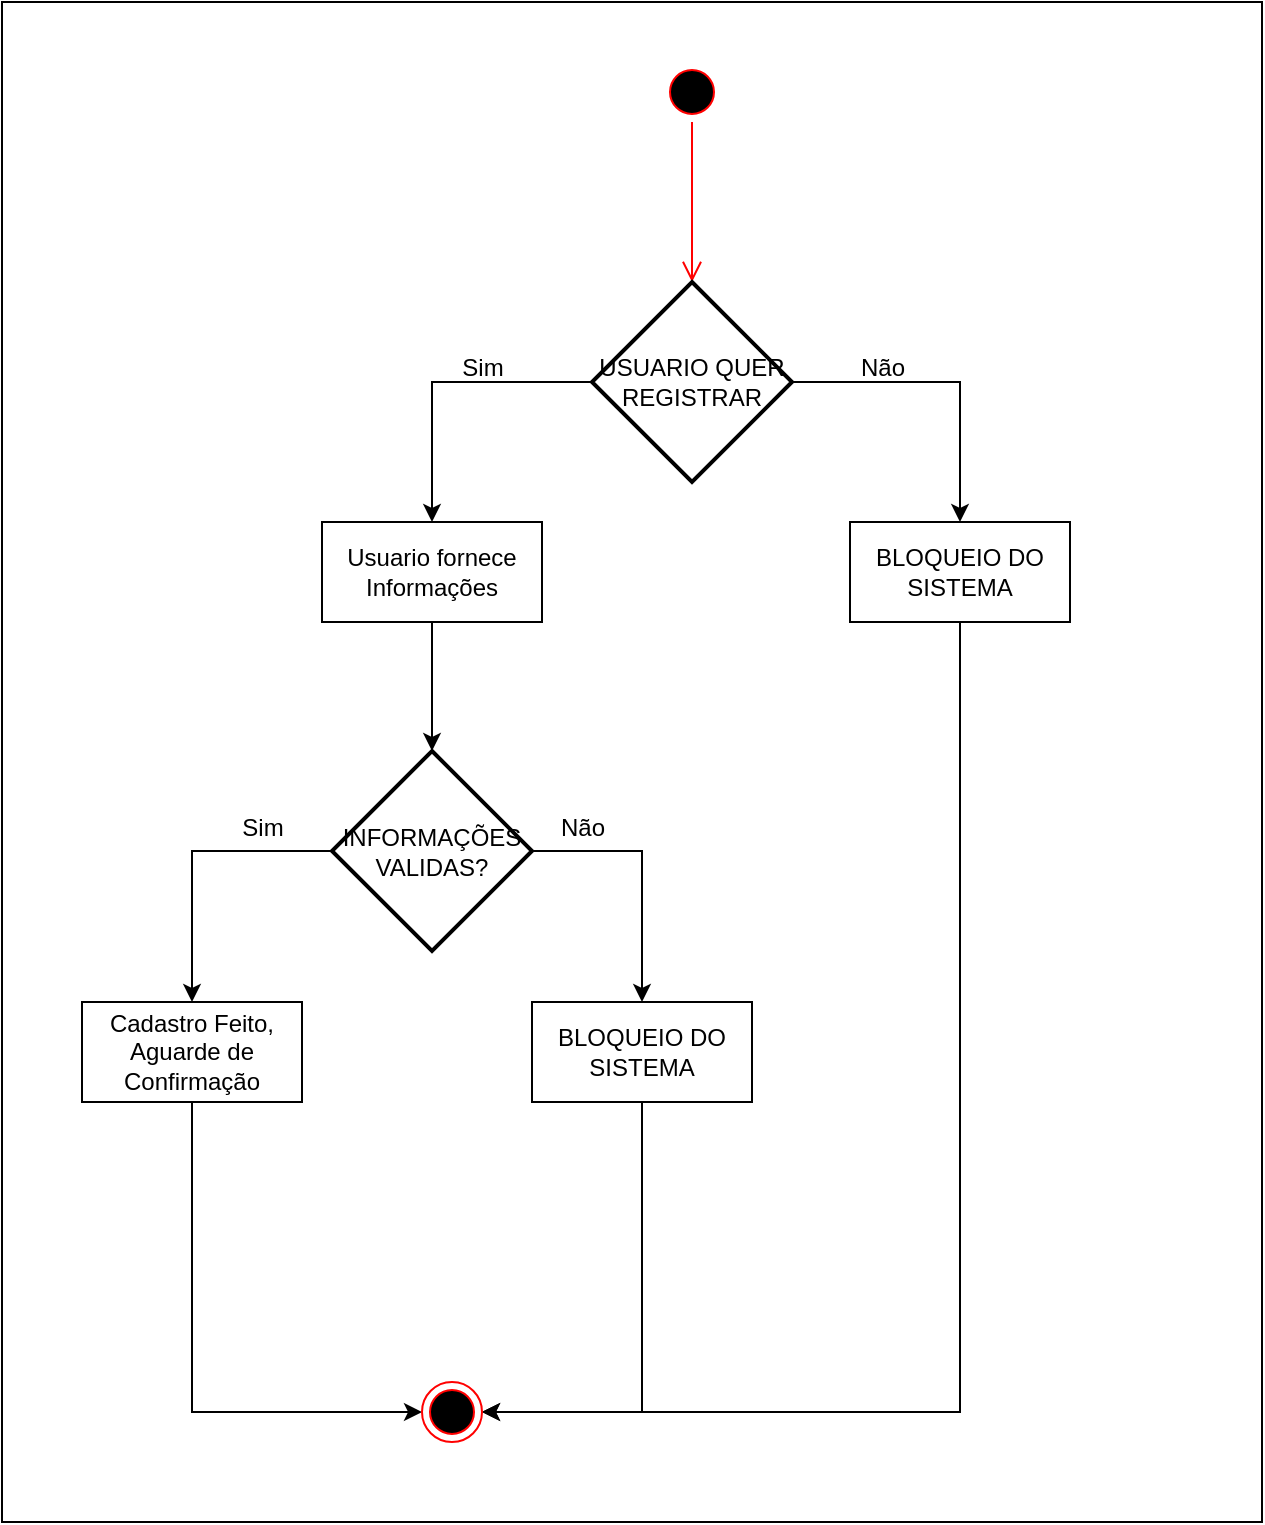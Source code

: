<mxfile version="24.7.7">
  <diagram name="Página-1" id="_eFtoGg1Sw4uJ81yzZ4d">
    <mxGraphModel dx="1616" dy="859" grid="1" gridSize="10" guides="1" tooltips="1" connect="1" arrows="1" fold="1" page="1" pageScale="1" pageWidth="827" pageHeight="1169" math="0" shadow="0">
      <root>
        <mxCell id="0" />
        <mxCell id="1" parent="0" />
        <mxCell id="PDH9jdPEW_UjpKn51FQ6-25" value="&lt;div&gt;&lt;br&gt;&lt;/div&gt;&lt;div&gt;&lt;br&gt;&lt;/div&gt;" style="html=1;whiteSpace=wrap;" vertex="1" parent="1">
          <mxGeometry x="-120" y="160" width="630" height="760" as="geometry" />
        </mxCell>
        <mxCell id="PDH9jdPEW_UjpKn51FQ6-1" value="" style="ellipse;html=1;shape=startState;fillColor=#000000;strokeColor=#ff0000;" vertex="1" parent="1">
          <mxGeometry x="210" y="190" width="30" height="30" as="geometry" />
        </mxCell>
        <mxCell id="PDH9jdPEW_UjpKn51FQ6-2" value="" style="edgeStyle=orthogonalEdgeStyle;html=1;verticalAlign=bottom;endArrow=open;endSize=8;strokeColor=#ff0000;rounded=0;" edge="1" source="PDH9jdPEW_UjpKn51FQ6-1" parent="1">
          <mxGeometry relative="1" as="geometry">
            <mxPoint x="225" y="300" as="targetPoint" />
          </mxGeometry>
        </mxCell>
        <mxCell id="PDH9jdPEW_UjpKn51FQ6-7" style="edgeStyle=orthogonalEdgeStyle;rounded=0;orthogonalLoop=1;jettySize=auto;html=1;exitX=1;exitY=0.5;exitDx=0;exitDy=0;exitPerimeter=0;entryX=0.5;entryY=0;entryDx=0;entryDy=0;" edge="1" parent="1" source="PDH9jdPEW_UjpKn51FQ6-4" target="PDH9jdPEW_UjpKn51FQ6-6">
          <mxGeometry relative="1" as="geometry" />
        </mxCell>
        <mxCell id="PDH9jdPEW_UjpKn51FQ6-8" style="edgeStyle=orthogonalEdgeStyle;rounded=0;orthogonalLoop=1;jettySize=auto;html=1;exitX=0;exitY=0.5;exitDx=0;exitDy=0;exitPerimeter=0;entryX=0.5;entryY=0;entryDx=0;entryDy=0;" edge="1" parent="1" source="PDH9jdPEW_UjpKn51FQ6-4" target="PDH9jdPEW_UjpKn51FQ6-5">
          <mxGeometry relative="1" as="geometry" />
        </mxCell>
        <mxCell id="PDH9jdPEW_UjpKn51FQ6-4" value="USUARIO QUER REGISTRAR" style="strokeWidth=2;html=1;shape=mxgraph.flowchart.decision;whiteSpace=wrap;" vertex="1" parent="1">
          <mxGeometry x="175" y="300" width="100" height="100" as="geometry" />
        </mxCell>
        <mxCell id="PDH9jdPEW_UjpKn51FQ6-5" value="&lt;div&gt;Usuario fornece Informações&lt;/div&gt;" style="html=1;whiteSpace=wrap;" vertex="1" parent="1">
          <mxGeometry x="40" y="420" width="110" height="50" as="geometry" />
        </mxCell>
        <mxCell id="PDH9jdPEW_UjpKn51FQ6-24" style="edgeStyle=orthogonalEdgeStyle;rounded=0;orthogonalLoop=1;jettySize=auto;html=1;exitX=0.5;exitY=1;exitDx=0;exitDy=0;entryX=1;entryY=0.5;entryDx=0;entryDy=0;" edge="1" parent="1" source="PDH9jdPEW_UjpKn51FQ6-6" target="PDH9jdPEW_UjpKn51FQ6-19">
          <mxGeometry relative="1" as="geometry" />
        </mxCell>
        <mxCell id="PDH9jdPEW_UjpKn51FQ6-6" value="BLOQUEIO DO SISTEMA" style="html=1;whiteSpace=wrap;" vertex="1" parent="1">
          <mxGeometry x="304" y="420" width="110" height="50" as="geometry" />
        </mxCell>
        <mxCell id="PDH9jdPEW_UjpKn51FQ6-9" value="Sim" style="text;html=1;align=center;verticalAlign=middle;resizable=0;points=[];autosize=1;strokeColor=none;fillColor=none;" vertex="1" parent="1">
          <mxGeometry x="95" y="328" width="50" height="30" as="geometry" />
        </mxCell>
        <mxCell id="PDH9jdPEW_UjpKn51FQ6-10" value="Não" style="text;html=1;align=center;verticalAlign=middle;resizable=0;points=[];autosize=1;strokeColor=none;fillColor=none;" vertex="1" parent="1">
          <mxGeometry x="295" y="328" width="50" height="30" as="geometry" />
        </mxCell>
        <mxCell id="PDH9jdPEW_UjpKn51FQ6-15" style="edgeStyle=orthogonalEdgeStyle;rounded=0;orthogonalLoop=1;jettySize=auto;html=1;exitX=1;exitY=0.5;exitDx=0;exitDy=0;exitPerimeter=0;entryX=0.5;entryY=0;entryDx=0;entryDy=0;" edge="1" parent="1" source="PDH9jdPEW_UjpKn51FQ6-11" target="PDH9jdPEW_UjpKn51FQ6-14">
          <mxGeometry relative="1" as="geometry" />
        </mxCell>
        <mxCell id="PDH9jdPEW_UjpKn51FQ6-16" style="edgeStyle=orthogonalEdgeStyle;rounded=0;orthogonalLoop=1;jettySize=auto;html=1;exitX=0;exitY=0.5;exitDx=0;exitDy=0;exitPerimeter=0;entryX=0.5;entryY=0;entryDx=0;entryDy=0;" edge="1" parent="1" source="PDH9jdPEW_UjpKn51FQ6-11" target="PDH9jdPEW_UjpKn51FQ6-13">
          <mxGeometry relative="1" as="geometry" />
        </mxCell>
        <mxCell id="PDH9jdPEW_UjpKn51FQ6-11" value="INFORMAÇÕES VALIDAS?" style="strokeWidth=2;html=1;shape=mxgraph.flowchart.decision;whiteSpace=wrap;" vertex="1" parent="1">
          <mxGeometry x="45" y="534.5" width="100" height="100" as="geometry" />
        </mxCell>
        <mxCell id="PDH9jdPEW_UjpKn51FQ6-12" style="edgeStyle=orthogonalEdgeStyle;rounded=0;orthogonalLoop=1;jettySize=auto;html=1;exitX=0.5;exitY=1;exitDx=0;exitDy=0;entryX=0.5;entryY=0;entryDx=0;entryDy=0;entryPerimeter=0;" edge="1" parent="1" source="PDH9jdPEW_UjpKn51FQ6-5" target="PDH9jdPEW_UjpKn51FQ6-11">
          <mxGeometry relative="1" as="geometry" />
        </mxCell>
        <mxCell id="PDH9jdPEW_UjpKn51FQ6-22" style="edgeStyle=orthogonalEdgeStyle;rounded=0;orthogonalLoop=1;jettySize=auto;html=1;exitX=0.5;exitY=1;exitDx=0;exitDy=0;entryX=0;entryY=0.5;entryDx=0;entryDy=0;" edge="1" parent="1" source="PDH9jdPEW_UjpKn51FQ6-13" target="PDH9jdPEW_UjpKn51FQ6-19">
          <mxGeometry relative="1" as="geometry" />
        </mxCell>
        <mxCell id="PDH9jdPEW_UjpKn51FQ6-13" value="Cadastro Feito, Aguarde de Confirmação" style="html=1;whiteSpace=wrap;" vertex="1" parent="1">
          <mxGeometry x="-80" y="660" width="110" height="50" as="geometry" />
        </mxCell>
        <mxCell id="PDH9jdPEW_UjpKn51FQ6-23" style="edgeStyle=orthogonalEdgeStyle;rounded=0;orthogonalLoop=1;jettySize=auto;html=1;exitX=0.5;exitY=1;exitDx=0;exitDy=0;entryX=1;entryY=0.5;entryDx=0;entryDy=0;" edge="1" parent="1" source="PDH9jdPEW_UjpKn51FQ6-14" target="PDH9jdPEW_UjpKn51FQ6-19">
          <mxGeometry relative="1" as="geometry" />
        </mxCell>
        <mxCell id="PDH9jdPEW_UjpKn51FQ6-14" value="BLOQUEIO DO SISTEMA" style="html=1;whiteSpace=wrap;" vertex="1" parent="1">
          <mxGeometry x="145" y="660" width="110" height="50" as="geometry" />
        </mxCell>
        <mxCell id="PDH9jdPEW_UjpKn51FQ6-17" value="Sim" style="text;html=1;align=center;verticalAlign=middle;resizable=0;points=[];autosize=1;strokeColor=none;fillColor=none;" vertex="1" parent="1">
          <mxGeometry x="-15" y="558" width="50" height="30" as="geometry" />
        </mxCell>
        <mxCell id="PDH9jdPEW_UjpKn51FQ6-18" value="Não" style="text;html=1;align=center;verticalAlign=middle;resizable=0;points=[];autosize=1;strokeColor=none;fillColor=none;" vertex="1" parent="1">
          <mxGeometry x="145" y="558" width="50" height="30" as="geometry" />
        </mxCell>
        <mxCell id="PDH9jdPEW_UjpKn51FQ6-19" value="" style="ellipse;html=1;shape=endState;fillColor=#000000;strokeColor=#ff0000;" vertex="1" parent="1">
          <mxGeometry x="90" y="850" width="30" height="30" as="geometry" />
        </mxCell>
      </root>
    </mxGraphModel>
  </diagram>
</mxfile>
